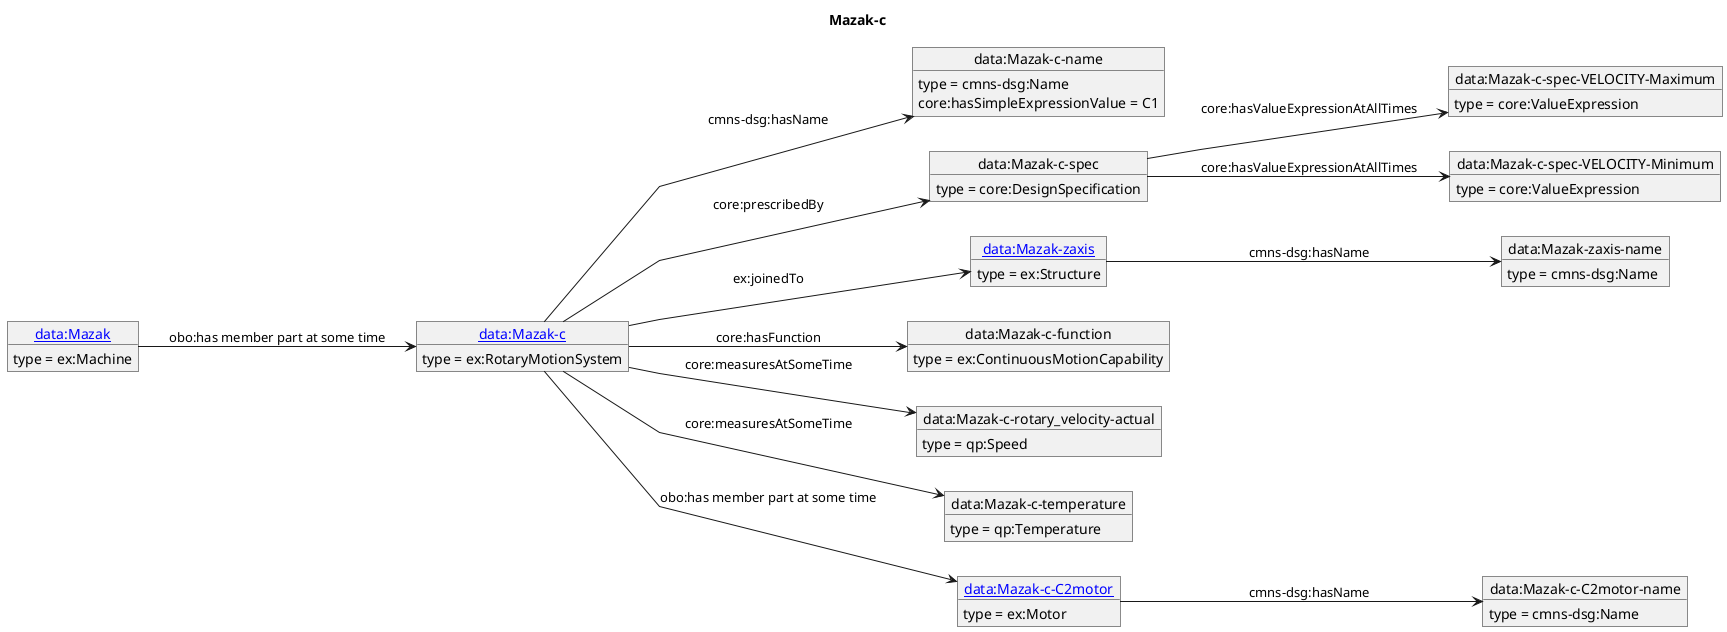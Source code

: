 @startuml
skinparam linetype polyline
left to right direction
title Mazak-c
object "[[./Mazak-c.html data:Mazak-c]]" as o1 {
 type = ex:RotaryMotionSystem
 }
object "data:Mazak-c-name" as o2 {
 type = cmns-dsg:Name
 }
object "data:Mazak-c-spec" as o3 {
 type = core:DesignSpecification
 }
object "data:Mazak-c-spec-VELOCITY-Maximum" as o4 {
 type = core:ValueExpression
 }
object "data:Mazak-c-spec-VELOCITY-Minimum" as o5 {
 type = core:ValueExpression
 }
object "[[./Mazak-zaxis.html data:Mazak-zaxis]]" as o6 {
 type = ex:Structure
 }
object "data:Mazak-zaxis-name" as o7 {
 type = cmns-dsg:Name
 }
object "data:Mazak-c-function" as o8 {
 type = ex:ContinuousMotionCapability
 }
object "data:Mazak-c-rotary_velocity-actual" as o9 {
 type = qp:Speed
 }
object "data:Mazak-c-temperature" as o10 {
 type = qp:Temperature
 }
object "[[./Mazak-c-C2motor.html data:Mazak-c-C2motor]]" as o11 {
 type = ex:Motor
 }
object "data:Mazak-c-C2motor-name" as o12 {
 type = cmns-dsg:Name
 }
object "[[./Mazak.html data:Mazak]]" as o13 {
 type = ex:Machine
 }
o1 --> o2 : cmns-dsg:hasName
o2 : core:hasSimpleExpressionValue = C1
o1 --> o3 : core:prescribedBy
o3 --> o4 : core:hasValueExpressionAtAllTimes
o3 --> o5 : core:hasValueExpressionAtAllTimes
o1 --> o6 : ex:joinedTo
o6 --> o7 : cmns-dsg:hasName
o1 --> o8 : core:hasFunction
o1 --> o9 : core:measuresAtSomeTime
o1 --> o10 : core:measuresAtSomeTime
o1 --> o11 : obo:has member part at some time
o11 --> o12 : cmns-dsg:hasName
o13 --> o1 : obo:has member part at some time
@enduml

